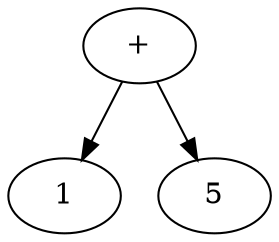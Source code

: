 digraph {
	root [label="+"]
	2638263122480 [label=1]
	root -> 2638263122480
	2638262756880 [label=5]
	root -> 2638262756880
}
